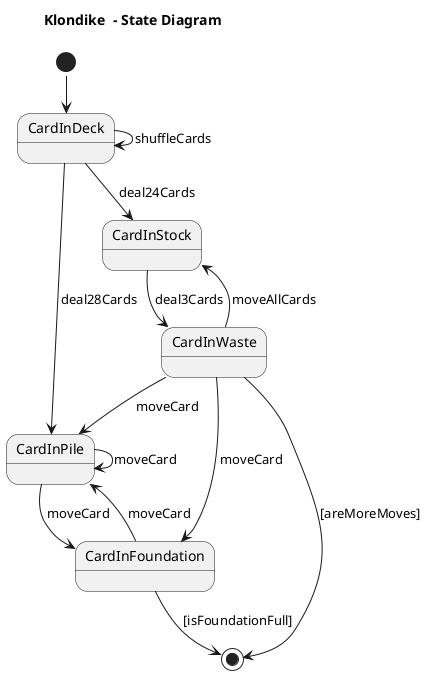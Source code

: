 @startuml StateDiagram
!pragma layout smetana
title Klondike  - State Diagram

!pragma layout smetana
state CardInDeck
state CardInPile
state CardInStock
state CardInFoundation

[*] --> CardInDeck
CardInDeck --> CardInDeck: shuffleCards
CardInDeck --> CardInPile: deal28Cards
CardInDeck --> CardInStock: deal24Cards

CardInPile --> CardInPile: moveCard
CardInPile --> CardInFoundation: moveCard
CardInFoundation --> CardInPile: moveCard

CardInStock --> CardInWaste: deal3Cards
CardInWaste --> CardInStock: moveAllCards
CardInWaste --> CardInPile: moveCard
CardInWaste --> CardInFoundation: moveCard

CardInFoundation --> [*]: [isFoundationFull]
CardInWaste --> [*]: [areMoreMoves]

@enduml
